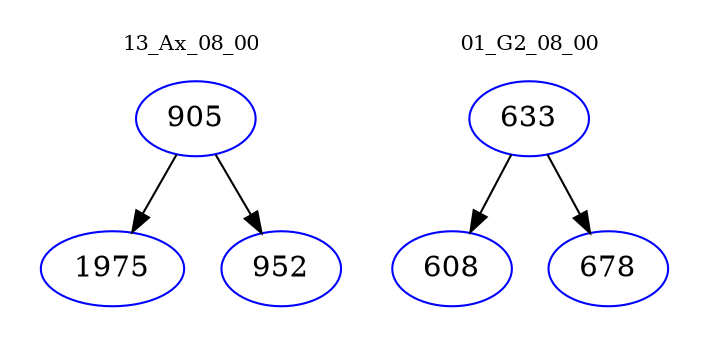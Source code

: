 digraph{
subgraph cluster_0 {
color = white
label = "13_Ax_08_00";
fontsize=10;
T0_905 [label="905", color="blue"]
T0_905 -> T0_1975 [color="black"]
T0_1975 [label="1975", color="blue"]
T0_905 -> T0_952 [color="black"]
T0_952 [label="952", color="blue"]
}
subgraph cluster_1 {
color = white
label = "01_G2_08_00";
fontsize=10;
T1_633 [label="633", color="blue"]
T1_633 -> T1_608 [color="black"]
T1_608 [label="608", color="blue"]
T1_633 -> T1_678 [color="black"]
T1_678 [label="678", color="blue"]
}
}
